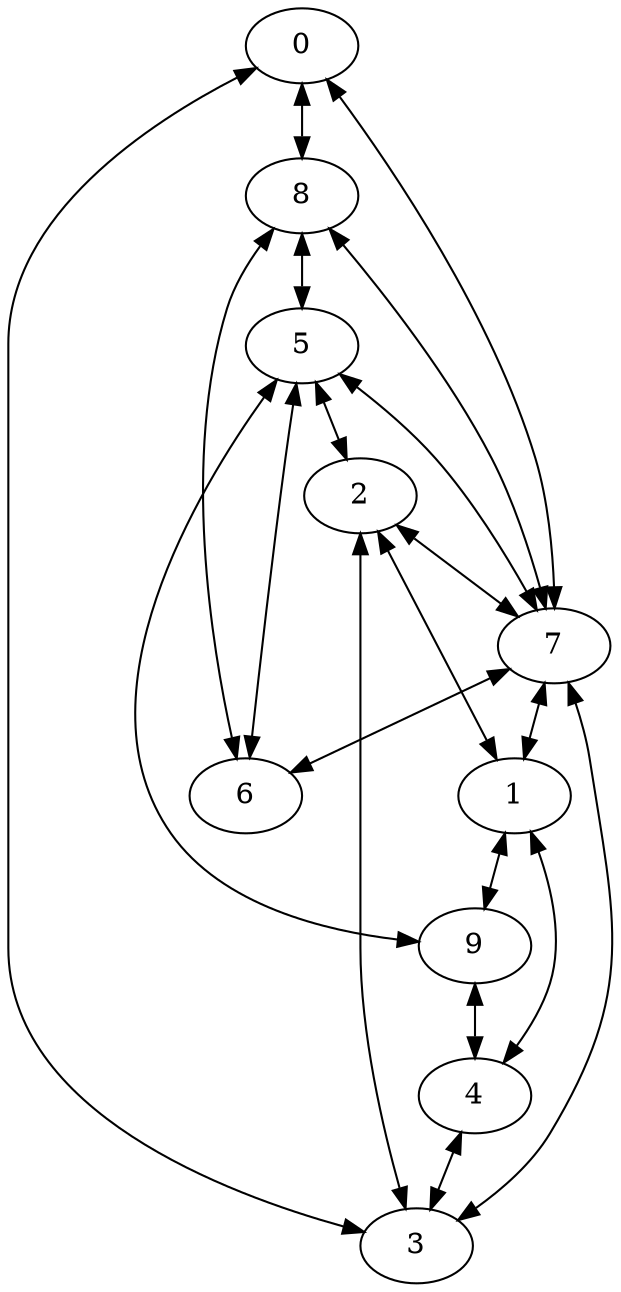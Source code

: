 digraph Cities {
	0 [label=0]
	1 [label=1]
	2 [label=2]
	3 [label=3]
	4 [label=4]
	5 [label=5]
	6 [label=6]
	7 [label=7]
	8 [label=8]
	9 [label=9]
	3 -> 0 [dir=both]
	7 -> 0 [dir=both]
	2 -> 1 [dir=both]
	7 -> 1 [dir=both]
	5 -> 2 [dir=both]
	3 -> 2 [dir=both]
	7 -> 3 [dir=both]
	4 -> 3 [dir=both]
	9 -> 4 [dir=both]
	1 -> 4 [dir=both]
	8 -> 5 [dir=both]
	6 -> 5 [dir=both]
	7 -> 6 [dir=both]
	8 -> 6 [dir=both]
	2 -> 7 [dir=both]
	5 -> 7 [dir=both]
	0 -> 8 [dir=both]
	7 -> 8 [dir=both]
	5 -> 9 [dir=both]
	1 -> 9 [dir=both]
}
